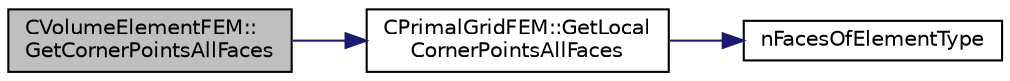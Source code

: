 digraph "CVolumeElementFEM::GetCornerPointsAllFaces"
{
 // LATEX_PDF_SIZE
  edge [fontname="Helvetica",fontsize="10",labelfontname="Helvetica",labelfontsize="10"];
  node [fontname="Helvetica",fontsize="10",shape=record];
  rankdir="LR";
  Node1 [label="CVolumeElementFEM::\lGetCornerPointsAllFaces",height=0.2,width=0.4,color="black", fillcolor="grey75", style="filled", fontcolor="black",tooltip="Get all the corner points of all the faces of this element. It must be made sure that the numbering o..."];
  Node1 -> Node2 [color="midnightblue",fontsize="10",style="solid",fontname="Helvetica"];
  Node2 [label="CPrimalGridFEM::GetLocal\lCornerPointsAllFaces",height=0.2,width=0.4,color="black", fillcolor="white", style="filled",URL="$classCPrimalGridFEM.html#ac3054ca92ecdd09e3867195fbb2d808a",tooltip="Static member function to get the local the corner points of all the faces of this element...."];
  Node2 -> Node3 [color="midnightblue",fontsize="10",style="solid",fontname="Helvetica"];
  Node3 [label="nFacesOfElementType",height=0.2,width=0.4,color="black", fillcolor="white", style="filled",URL="$option__structure_8hpp.html#aedf41dbeca365955b503af6c3475f13f",tooltip="Get the number of faces of the element."];
}
